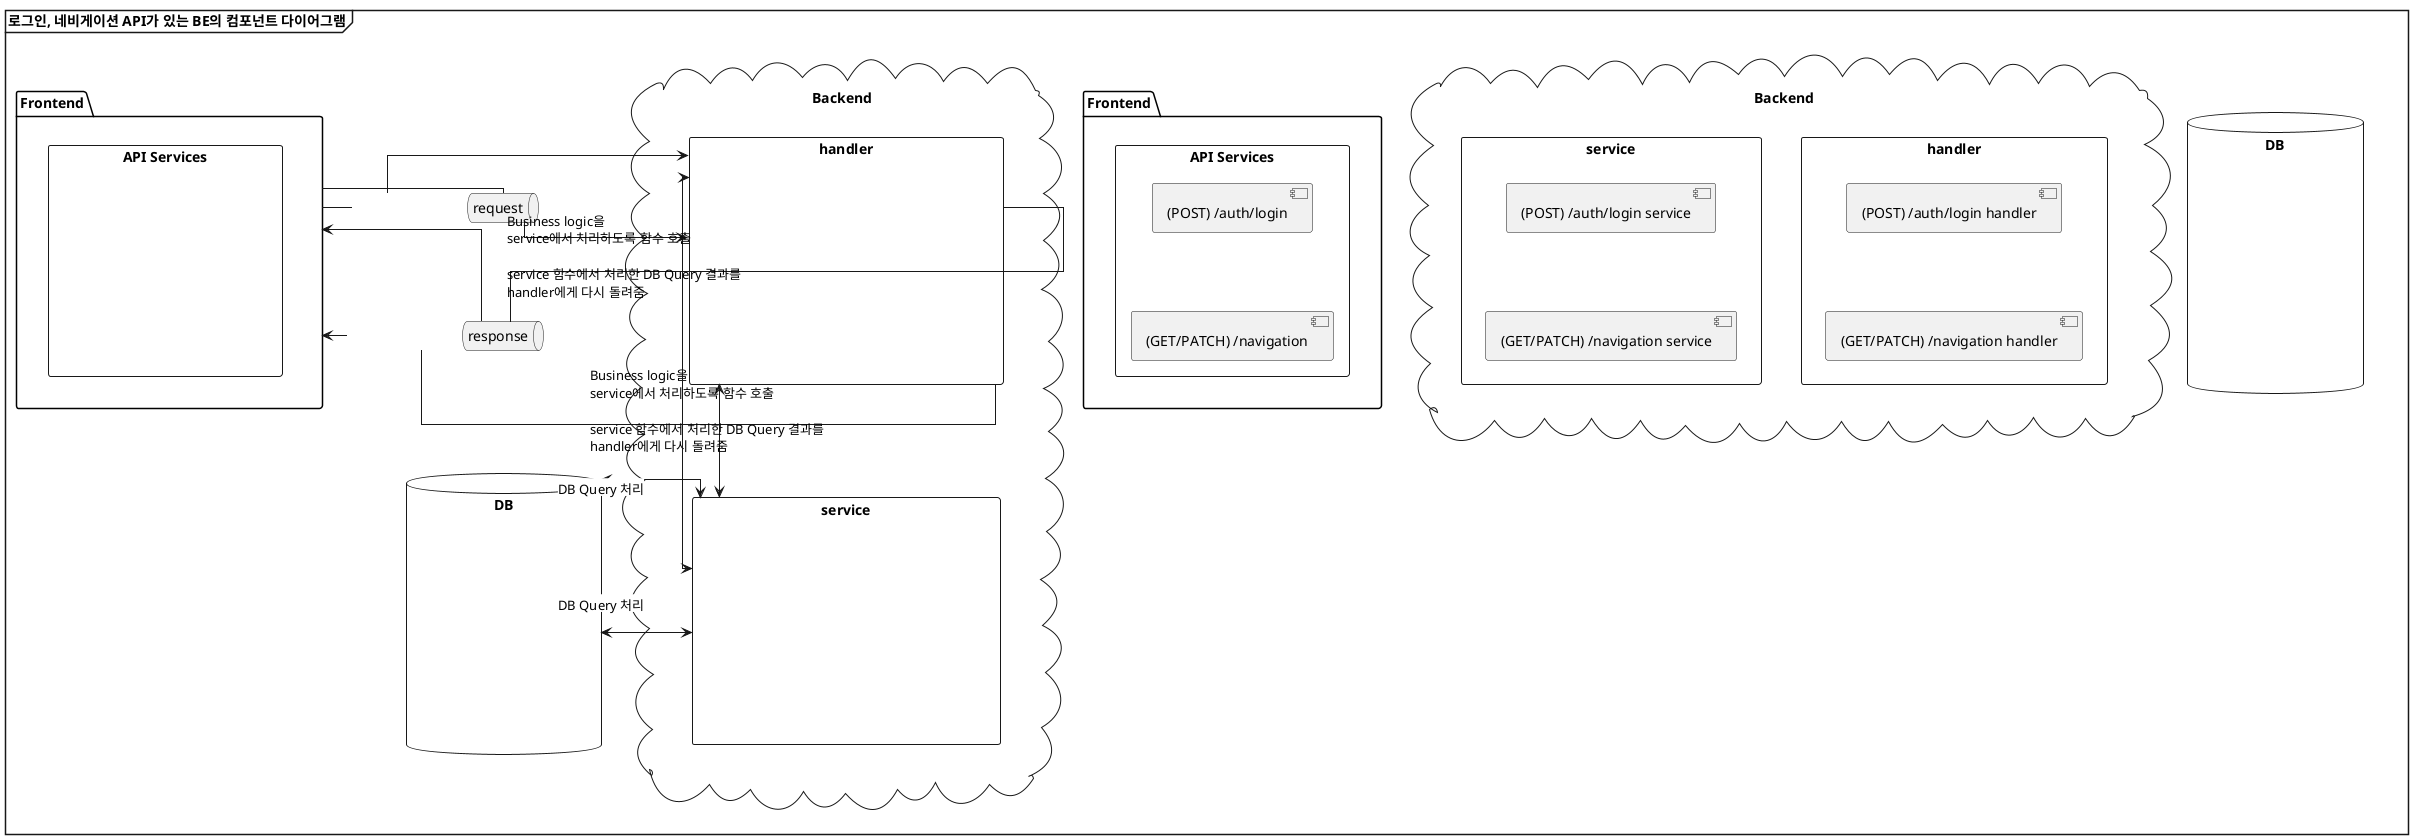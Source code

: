 @startuml 1_overview
mainframe **로그인, 네비게이션 API가 있는 BE의 컴포넌트 다이어그램**

skinparam linetype ortho
skinparam <<transparent>> {
  ComponentStyle rectangle
  ComponentFontColor white
  ComponentBackgroundColor transparent
  ComponentBorderColor transparent
}
skinparam DefaultTextAlignment left

package Frontend {
  rectangle "API Services" AS api_services {
    component "(POST) /auth/login" AS login
    component "(GET/PATCH) /navigation" AS navigation

    login -down[hidden]- navigation
  }
}

queue "request"
queue "response"

cloud Backend {
  rectangle handler {
    component "(POST) /auth/login handler" as login_handler
    component "(GET/PATCH) /navigation handler" as nav_handler

    login_handler -down[hidden]- nav_handler
  }
  rectangle service {
    component "(POST) /auth/login service" as login_service
    component "(GET/PATCH) /navigation service" as nav_service

    login_service -down[hidden]- nav_service
  }
}

database DB {
  component trasparent1 <<transparent>>
  component transparent2 <<transparent>>

  trasparent1 -down[hidden]- transparent2
}

request -down[hidden]- response

Frontend - request
handler <- request

Frontend <- response
handler -right- response

Frontend -right[hidden]- Backend
Backend -right[hidden]- DB
service <-right-> DB : \
  <back:white>DB Query 처리\n

handler <----> service : \
Business logic을\n\
service에서 처리하도록 함수 호출\n\
\n\
service 함수에서 처리한 DB Query 결과를\n\
handler에게 다시 돌려줌

@enduml